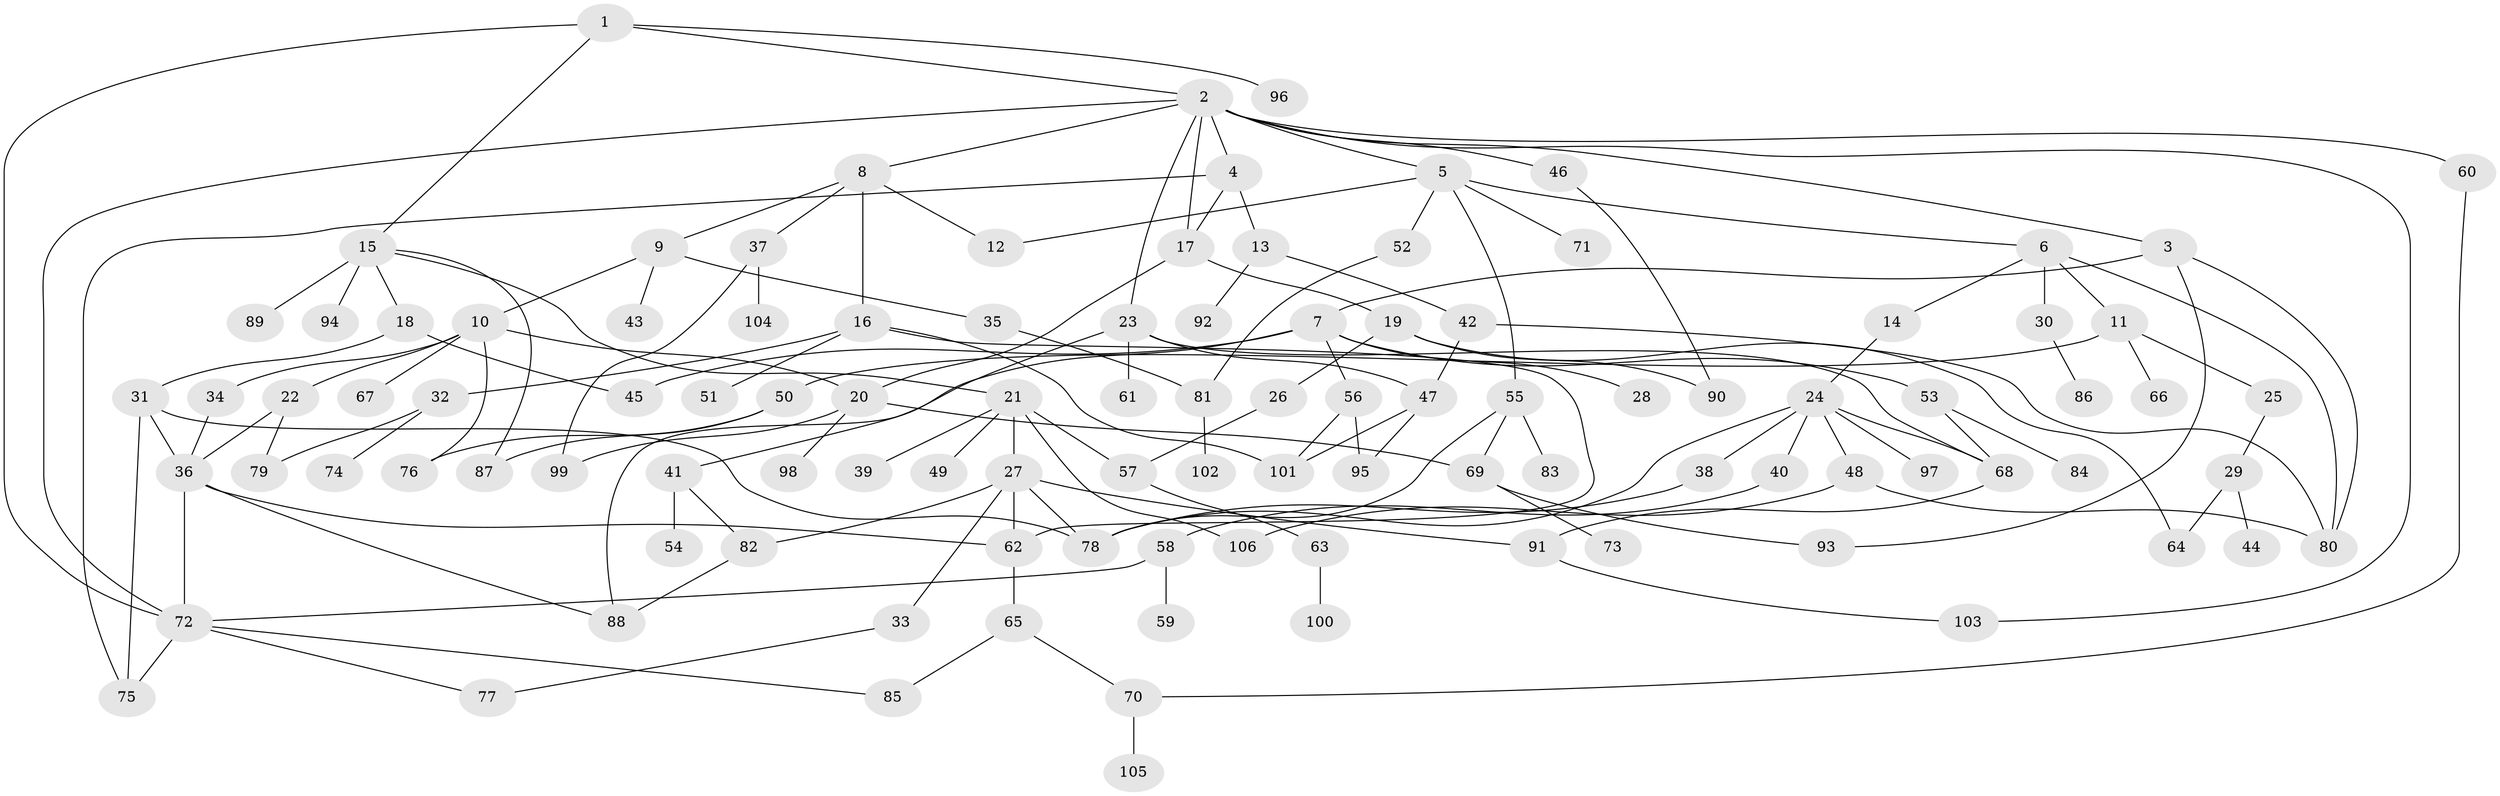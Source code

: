 // coarse degree distribution, {8: 0.04054054054054054, 11: 0.013513513513513514, 4: 0.06756756756756757, 3: 0.22972972972972974, 5: 0.10810810810810811, 6: 0.06756756756756757, 2: 0.17567567567567569, 7: 0.013513513513513514, 1: 0.28378378378378377}
// Generated by graph-tools (version 1.1) at 2025/51/02/27/25 19:51:37]
// undirected, 106 vertices, 150 edges
graph export_dot {
graph [start="1"]
  node [color=gray90,style=filled];
  1;
  2;
  3;
  4;
  5;
  6;
  7;
  8;
  9;
  10;
  11;
  12;
  13;
  14;
  15;
  16;
  17;
  18;
  19;
  20;
  21;
  22;
  23;
  24;
  25;
  26;
  27;
  28;
  29;
  30;
  31;
  32;
  33;
  34;
  35;
  36;
  37;
  38;
  39;
  40;
  41;
  42;
  43;
  44;
  45;
  46;
  47;
  48;
  49;
  50;
  51;
  52;
  53;
  54;
  55;
  56;
  57;
  58;
  59;
  60;
  61;
  62;
  63;
  64;
  65;
  66;
  67;
  68;
  69;
  70;
  71;
  72;
  73;
  74;
  75;
  76;
  77;
  78;
  79;
  80;
  81;
  82;
  83;
  84;
  85;
  86;
  87;
  88;
  89;
  90;
  91;
  92;
  93;
  94;
  95;
  96;
  97;
  98;
  99;
  100;
  101;
  102;
  103;
  104;
  105;
  106;
  1 -- 2;
  1 -- 15;
  1 -- 96;
  1 -- 72;
  2 -- 3;
  2 -- 4;
  2 -- 5;
  2 -- 8;
  2 -- 17;
  2 -- 23;
  2 -- 46;
  2 -- 60;
  2 -- 103;
  2 -- 72;
  3 -- 7;
  3 -- 80;
  3 -- 93;
  4 -- 13;
  4 -- 75;
  4 -- 17;
  5 -- 6;
  5 -- 12;
  5 -- 52;
  5 -- 55;
  5 -- 71;
  6 -- 11;
  6 -- 14;
  6 -- 30;
  6 -- 80;
  7 -- 28;
  7 -- 53;
  7 -- 56;
  7 -- 88;
  7 -- 45;
  8 -- 9;
  8 -- 16;
  8 -- 37;
  8 -- 12;
  9 -- 10;
  9 -- 35;
  9 -- 43;
  10 -- 22;
  10 -- 34;
  10 -- 67;
  10 -- 76;
  10 -- 20;
  11 -- 25;
  11 -- 50;
  11 -- 66;
  13 -- 42;
  13 -- 92;
  14 -- 24;
  15 -- 18;
  15 -- 21;
  15 -- 89;
  15 -- 94;
  15 -- 87;
  16 -- 32;
  16 -- 51;
  16 -- 101;
  16 -- 62;
  17 -- 19;
  17 -- 20;
  18 -- 31;
  18 -- 45;
  19 -- 26;
  19 -- 64;
  19 -- 90;
  20 -- 98;
  20 -- 99;
  20 -- 69;
  21 -- 27;
  21 -- 39;
  21 -- 49;
  21 -- 57;
  21 -- 106;
  22 -- 36;
  22 -- 79;
  23 -- 41;
  23 -- 61;
  23 -- 68;
  23 -- 47;
  24 -- 38;
  24 -- 40;
  24 -- 48;
  24 -- 97;
  24 -- 78;
  24 -- 68;
  25 -- 29;
  26 -- 57;
  27 -- 33;
  27 -- 91;
  27 -- 82;
  27 -- 78;
  27 -- 62;
  29 -- 44;
  29 -- 64;
  30 -- 86;
  31 -- 78;
  31 -- 36;
  31 -- 75;
  32 -- 74;
  32 -- 79;
  33 -- 77;
  34 -- 36;
  35 -- 81;
  36 -- 62;
  36 -- 88;
  36 -- 72;
  37 -- 99;
  37 -- 104;
  38 -- 78;
  40 -- 58;
  41 -- 54;
  41 -- 82;
  42 -- 47;
  42 -- 80;
  46 -- 90;
  47 -- 101;
  47 -- 95;
  48 -- 106;
  48 -- 80;
  50 -- 87;
  50 -- 76;
  52 -- 81;
  53 -- 68;
  53 -- 84;
  55 -- 69;
  55 -- 83;
  55 -- 78;
  56 -- 95;
  56 -- 101;
  57 -- 63;
  58 -- 59;
  58 -- 72;
  60 -- 70;
  62 -- 65;
  63 -- 100;
  65 -- 70;
  65 -- 85;
  68 -- 91;
  69 -- 73;
  69 -- 93;
  70 -- 105;
  72 -- 77;
  72 -- 85;
  72 -- 75;
  81 -- 102;
  82 -- 88;
  91 -- 103;
}
